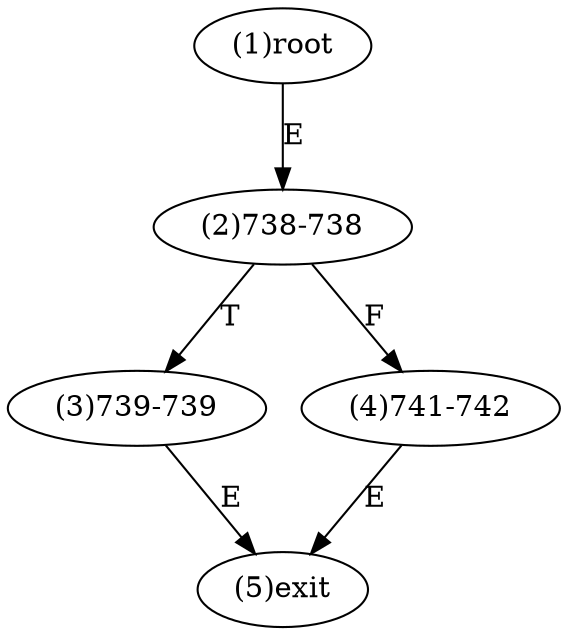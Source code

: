 digraph "" { 
1[ label="(1)root"];
2[ label="(2)738-738"];
3[ label="(3)739-739"];
4[ label="(4)741-742"];
5[ label="(5)exit"];
1->2[ label="E"];
2->4[ label="F"];
2->3[ label="T"];
3->5[ label="E"];
4->5[ label="E"];
}